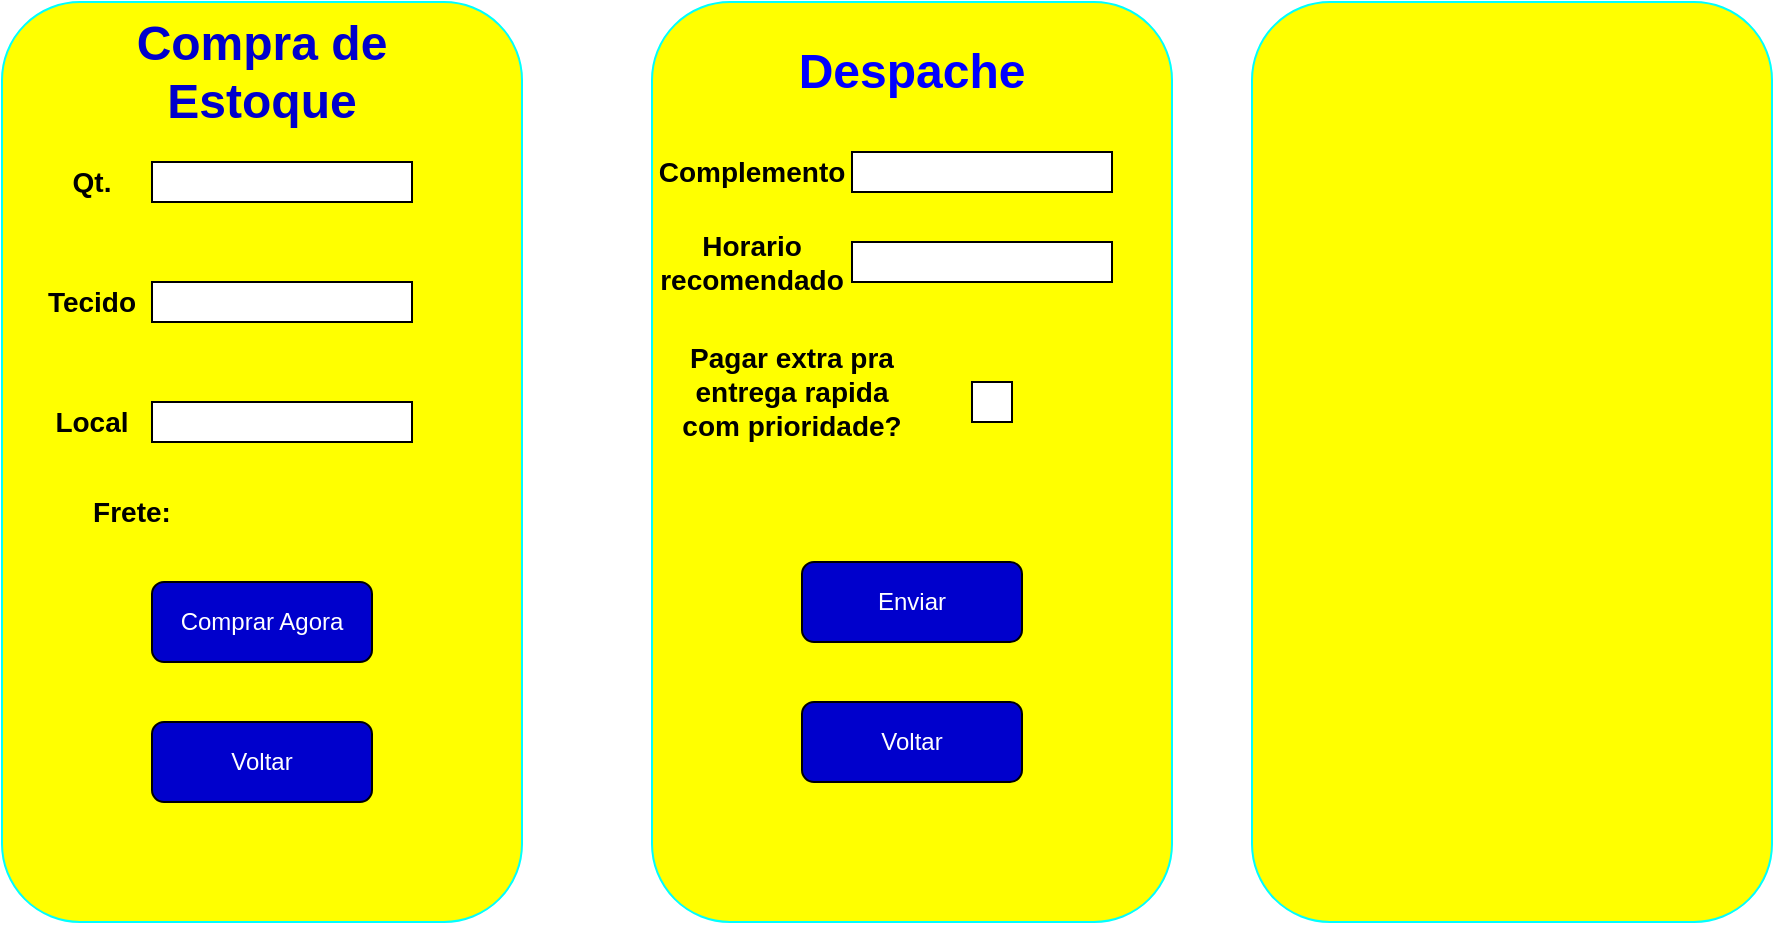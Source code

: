 <mxfile version="24.5.4" type="device">
  <diagram name="Página-1" id="irgvhzZaq6-zG55fmrVL">
    <mxGraphModel dx="1434" dy="782" grid="1" gridSize="10" guides="1" tooltips="1" connect="1" arrows="1" fold="1" page="1" pageScale="1" pageWidth="827" pageHeight="1169" math="0" shadow="0">
      <root>
        <mxCell id="0" />
        <mxCell id="1" parent="0" />
        <mxCell id="VEUq_RC-aavcs4L_vAxr-1" value="" style="rounded=1;whiteSpace=wrap;html=1;movable=0;resizable=0;rotatable=0;deletable=0;editable=0;locked=1;connectable=0;fillColor=#FFFF00;strokeColor=#00FFFF;" parent="1" vertex="1">
          <mxGeometry x="135" y="80" width="260" height="460" as="geometry" />
        </mxCell>
        <mxCell id="VEUq_RC-aavcs4L_vAxr-2" value="&lt;font color=&quot;#0000cc&quot; style=&quot;font-size: 24px;&quot;&gt;&lt;b style=&quot;&quot;&gt;Compra de Estoque&lt;/b&gt;&lt;/font&gt;" style="text;html=1;align=center;verticalAlign=middle;whiteSpace=wrap;rounded=0;" parent="1" vertex="1">
          <mxGeometry x="190" y="100" width="150" height="30" as="geometry" />
        </mxCell>
        <mxCell id="VEUq_RC-aavcs4L_vAxr-4" value="" style="rounded=0;whiteSpace=wrap;html=1;" parent="1" vertex="1">
          <mxGeometry x="210" y="160" width="130" height="20" as="geometry" />
        </mxCell>
        <mxCell id="VEUq_RC-aavcs4L_vAxr-5" value="&lt;font style=&quot;font-size: 14px;&quot;&gt;&lt;b&gt;Qt.&lt;/b&gt;&lt;/font&gt;" style="text;html=1;align=center;verticalAlign=middle;whiteSpace=wrap;rounded=0;" parent="1" vertex="1">
          <mxGeometry x="150" y="155" width="60" height="30" as="geometry" />
        </mxCell>
        <mxCell id="VEUq_RC-aavcs4L_vAxr-6" value="" style="rounded=0;whiteSpace=wrap;html=1;" parent="1" vertex="1">
          <mxGeometry x="210" y="220" width="130" height="20" as="geometry" />
        </mxCell>
        <mxCell id="VEUq_RC-aavcs4L_vAxr-7" value="&lt;font style=&quot;font-size: 14px;&quot;&gt;&lt;b&gt;Tecido&lt;/b&gt;&lt;/font&gt;" style="text;html=1;align=center;verticalAlign=middle;whiteSpace=wrap;rounded=0;" parent="1" vertex="1">
          <mxGeometry x="150" y="215" width="60" height="30" as="geometry" />
        </mxCell>
        <mxCell id="VEUq_RC-aavcs4L_vAxr-8" value="" style="rounded=0;whiteSpace=wrap;html=1;" parent="1" vertex="1">
          <mxGeometry x="210" y="280" width="130" height="20" as="geometry" />
        </mxCell>
        <mxCell id="VEUq_RC-aavcs4L_vAxr-9" value="&lt;font style=&quot;font-size: 14px;&quot;&gt;&lt;b&gt;Local&lt;/b&gt;&lt;/font&gt;" style="text;html=1;align=center;verticalAlign=middle;whiteSpace=wrap;rounded=0;" parent="1" vertex="1">
          <mxGeometry x="150" y="275" width="60" height="30" as="geometry" />
        </mxCell>
        <mxCell id="VEUq_RC-aavcs4L_vAxr-10" value="&lt;font color=&quot;#ffffff&quot;&gt;Comprar Agora&lt;/font&gt;" style="rounded=1;whiteSpace=wrap;html=1;fillColor=#0000CC;" parent="1" vertex="1">
          <mxGeometry x="210" y="370" width="110" height="40" as="geometry" />
        </mxCell>
        <mxCell id="VEUq_RC-aavcs4L_vAxr-11" value="&lt;font color=&quot;#ffffff&quot;&gt;Voltar&lt;/font&gt;" style="rounded=1;whiteSpace=wrap;html=1;fillColor=#0000CC;" parent="1" vertex="1">
          <mxGeometry x="210" y="440" width="110" height="40" as="geometry" />
        </mxCell>
        <mxCell id="VEUq_RC-aavcs4L_vAxr-12" value="&lt;b&gt;&lt;font style=&quot;font-size: 14px;&quot;&gt;Frete:&lt;/font&gt;&lt;/b&gt;" style="text;html=1;align=center;verticalAlign=middle;whiteSpace=wrap;rounded=0;" parent="1" vertex="1">
          <mxGeometry x="170" y="320" width="60" height="30" as="geometry" />
        </mxCell>
        <mxCell id="VEUq_RC-aavcs4L_vAxr-14" value="" style="rounded=1;whiteSpace=wrap;html=1;movable=0;resizable=0;rotatable=0;deletable=0;editable=0;locked=1;connectable=0;fillColor=#FFFF00;strokeColor=#00FFFF;" parent="1" vertex="1">
          <mxGeometry x="460" y="80" width="260" height="460" as="geometry" />
        </mxCell>
        <mxCell id="Ztjr25JNRkvMOxwcx8Zl-1" value="&lt;span style=&quot;font-size: 24px;&quot;&gt;&lt;b style=&quot;&quot;&gt;&lt;font color=&quot;#0000ff&quot;&gt;Despache&lt;/font&gt;&lt;/b&gt;&lt;/span&gt;" style="text;html=1;align=center;verticalAlign=middle;whiteSpace=wrap;rounded=0;" vertex="1" parent="1">
          <mxGeometry x="560" y="100" width="60" height="30" as="geometry" />
        </mxCell>
        <mxCell id="Ztjr25JNRkvMOxwcx8Zl-2" value="" style="rounded=0;whiteSpace=wrap;html=1;" vertex="1" parent="1">
          <mxGeometry x="560" y="155" width="130" height="20" as="geometry" />
        </mxCell>
        <mxCell id="Ztjr25JNRkvMOxwcx8Zl-3" value="&lt;font style=&quot;font-size: 14px;&quot;&gt;&lt;b&gt;Complemento&lt;/b&gt;&lt;/font&gt;" style="text;html=1;align=center;verticalAlign=middle;whiteSpace=wrap;rounded=0;" vertex="1" parent="1">
          <mxGeometry x="490" y="160" width="40" height="10" as="geometry" />
        </mxCell>
        <mxCell id="Ztjr25JNRkvMOxwcx8Zl-7" value="" style="rounded=0;whiteSpace=wrap;html=1;" vertex="1" parent="1">
          <mxGeometry x="560" y="200" width="130" height="20" as="geometry" />
        </mxCell>
        <mxCell id="Ztjr25JNRkvMOxwcx8Zl-8" value="&lt;font style=&quot;font-size: 14px;&quot;&gt;&lt;b&gt;Horario recomendado&lt;/b&gt;&lt;/font&gt;" style="text;html=1;align=center;verticalAlign=middle;whiteSpace=wrap;rounded=0;" vertex="1" parent="1">
          <mxGeometry x="490" y="205" width="40" height="10" as="geometry" />
        </mxCell>
        <mxCell id="Ztjr25JNRkvMOxwcx8Zl-11" value="&lt;b&gt;&lt;font style=&quot;font-size: 14px;&quot;&gt;Pagar extra pra entrega rapida com prioridade?&lt;/font&gt;&lt;/b&gt;" style="text;html=1;align=center;verticalAlign=middle;whiteSpace=wrap;rounded=0;" vertex="1" parent="1">
          <mxGeometry x="470" y="260" width="120" height="30" as="geometry" />
        </mxCell>
        <mxCell id="Ztjr25JNRkvMOxwcx8Zl-15" value="" style="rounded=0;whiteSpace=wrap;html=1;" vertex="1" parent="1">
          <mxGeometry x="620" y="270" width="20" height="20" as="geometry" />
        </mxCell>
        <mxCell id="Ztjr25JNRkvMOxwcx8Zl-19" value="&lt;font color=&quot;#ffffff&quot;&gt;Enviar&lt;/font&gt;" style="rounded=1;whiteSpace=wrap;html=1;fillColor=#0000CC;" vertex="1" parent="1">
          <mxGeometry x="535" y="360" width="110" height="40" as="geometry" />
        </mxCell>
        <mxCell id="Ztjr25JNRkvMOxwcx8Zl-20" value="&lt;font color=&quot;#ffffff&quot;&gt;Voltar&lt;/font&gt;" style="rounded=1;whiteSpace=wrap;html=1;fillColor=#0000CC;" vertex="1" parent="1">
          <mxGeometry x="535" y="430" width="110" height="40" as="geometry" />
        </mxCell>
        <mxCell id="Ztjr25JNRkvMOxwcx8Zl-21" value="" style="rounded=1;whiteSpace=wrap;html=1;movable=1;resizable=1;rotatable=1;deletable=1;editable=1;locked=0;connectable=1;fillColor=#FFFF00;strokeColor=#00FFFF;" vertex="1" parent="1">
          <mxGeometry x="760" y="80" width="260" height="460" as="geometry" />
        </mxCell>
      </root>
    </mxGraphModel>
  </diagram>
</mxfile>
